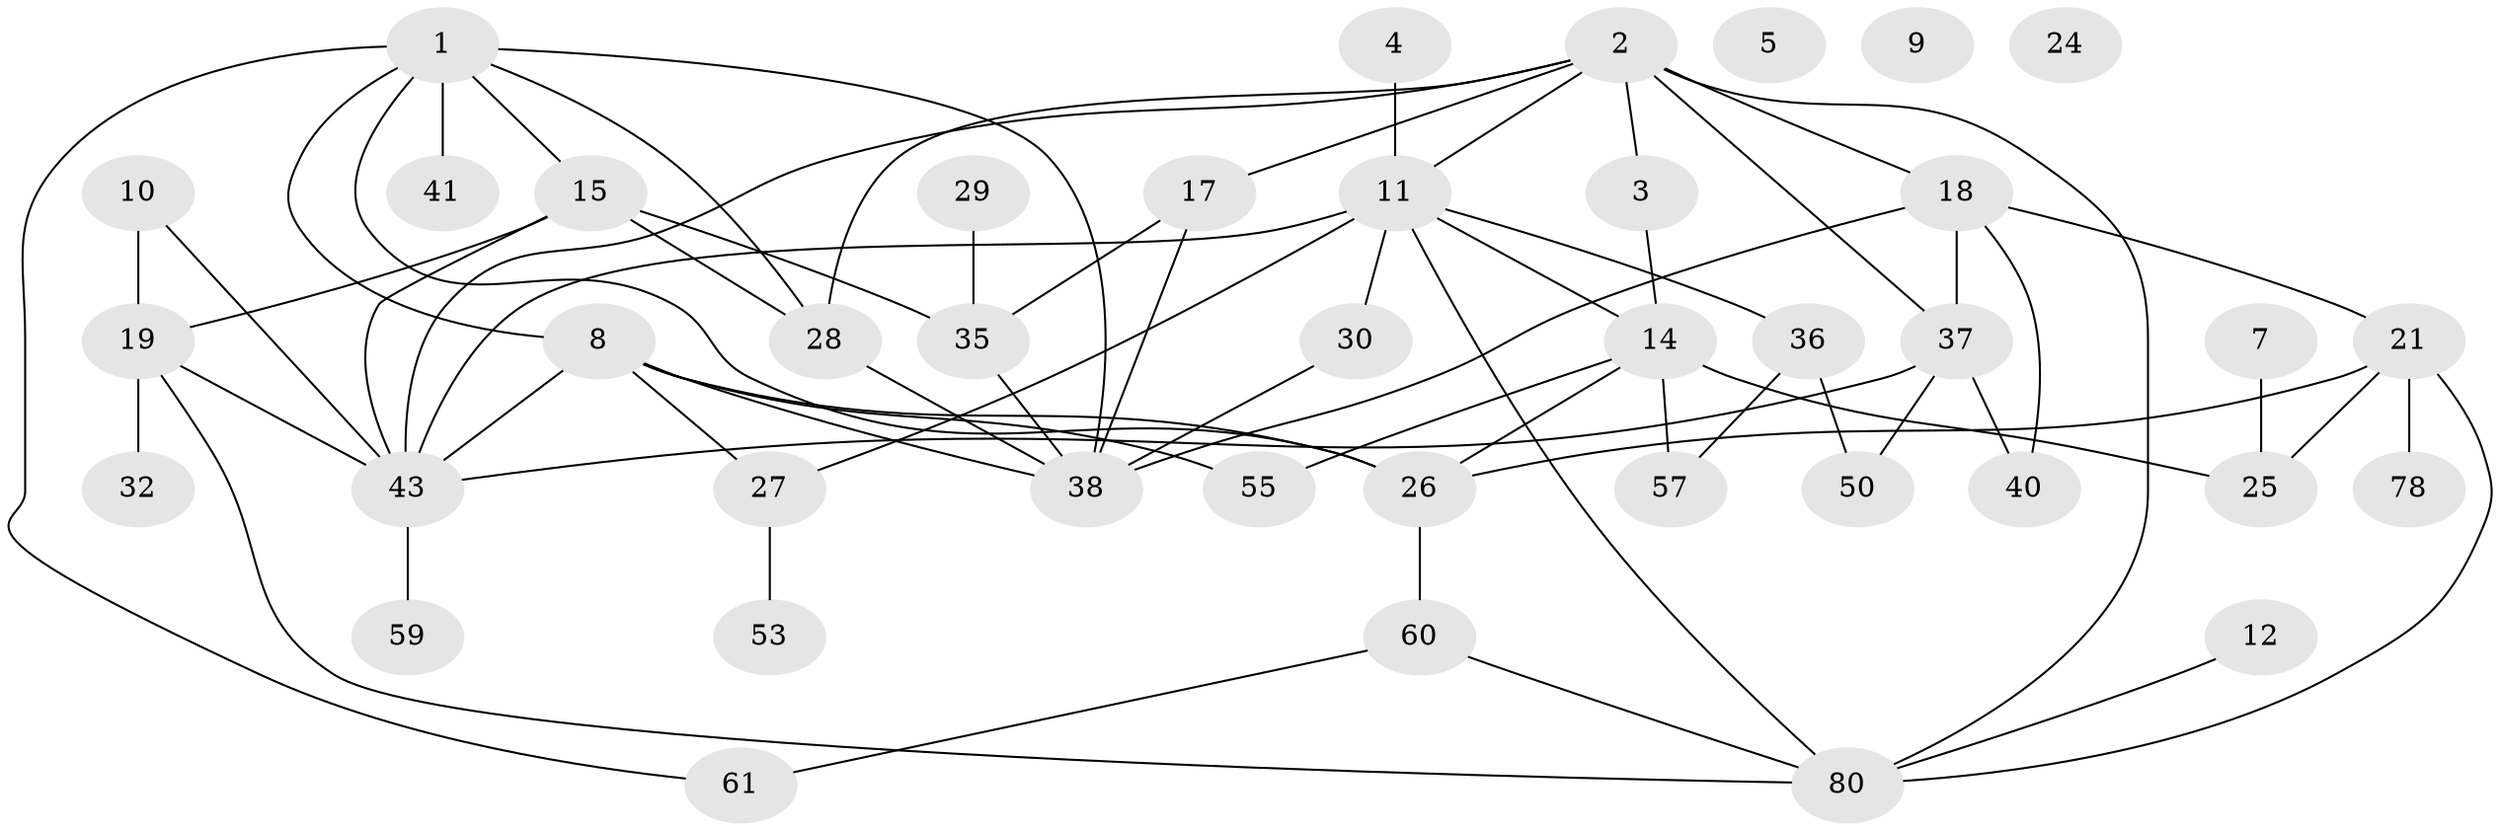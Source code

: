 // original degree distribution, {3: 0.3048780487804878, 5: 0.07317073170731707, 2: 0.2073170731707317, 0: 0.036585365853658534, 1: 0.21951219512195122, 6: 0.024390243902439025, 4: 0.10975609756097561, 8: 0.012195121951219513, 7: 0.012195121951219513}
// Generated by graph-tools (version 1.1) at 2025/13/03/09/25 04:13:05]
// undirected, 41 vertices, 67 edges
graph export_dot {
graph [start="1"]
  node [color=gray90,style=filled];
  1 [super="+44+13"];
  2 [super="+52+58+73"];
  3;
  4 [super="+6"];
  5;
  7;
  8 [super="+22"];
  9;
  10 [super="+74"];
  11 [super="+16"];
  12;
  14 [super="+51+20"];
  15 [super="+39"];
  17;
  18 [super="+63+31"];
  19 [super="+65"];
  21 [super="+64+33"];
  24;
  25;
  26 [super="+66"];
  27;
  28;
  29;
  30 [super="+49"];
  32;
  35 [super="+42+67+47"];
  36 [super="+56"];
  37 [super="+71+62"];
  38 [super="+46"];
  40;
  41;
  43 [super="+45"];
  50;
  53;
  55;
  57;
  59 [super="+72"];
  60;
  61;
  78;
  80 [super="+82"];
  1 -- 61;
  1 -- 38;
  1 -- 8;
  1 -- 41;
  1 -- 26;
  1 -- 28;
  1 -- 15;
  2 -- 37;
  2 -- 11;
  2 -- 28;
  2 -- 17;
  2 -- 43;
  2 -- 80;
  2 -- 3;
  2 -- 18;
  3 -- 14;
  4 -- 11;
  7 -- 25;
  8 -- 43;
  8 -- 55;
  8 -- 38;
  8 -- 26;
  8 -- 27;
  10 -- 43;
  10 -- 19;
  11 -- 80;
  11 -- 36;
  11 -- 30 [weight=2];
  11 -- 27;
  11 -- 43;
  11 -- 14;
  12 -- 80;
  14 -- 55;
  14 -- 57;
  14 -- 26;
  14 -- 25;
  15 -- 35;
  15 -- 43;
  15 -- 19;
  15 -- 28;
  17 -- 35;
  17 -- 38;
  18 -- 37 [weight=2];
  18 -- 40;
  18 -- 21;
  18 -- 38;
  19 -- 32;
  19 -- 43;
  19 -- 80;
  21 -- 25;
  21 -- 80;
  21 -- 26;
  21 -- 78;
  26 -- 60;
  27 -- 53;
  28 -- 38;
  29 -- 35;
  30 -- 38;
  35 -- 38;
  36 -- 50;
  36 -- 57;
  37 -- 40;
  37 -- 50;
  37 -- 43;
  43 -- 59;
  60 -- 61;
  60 -- 80;
}
